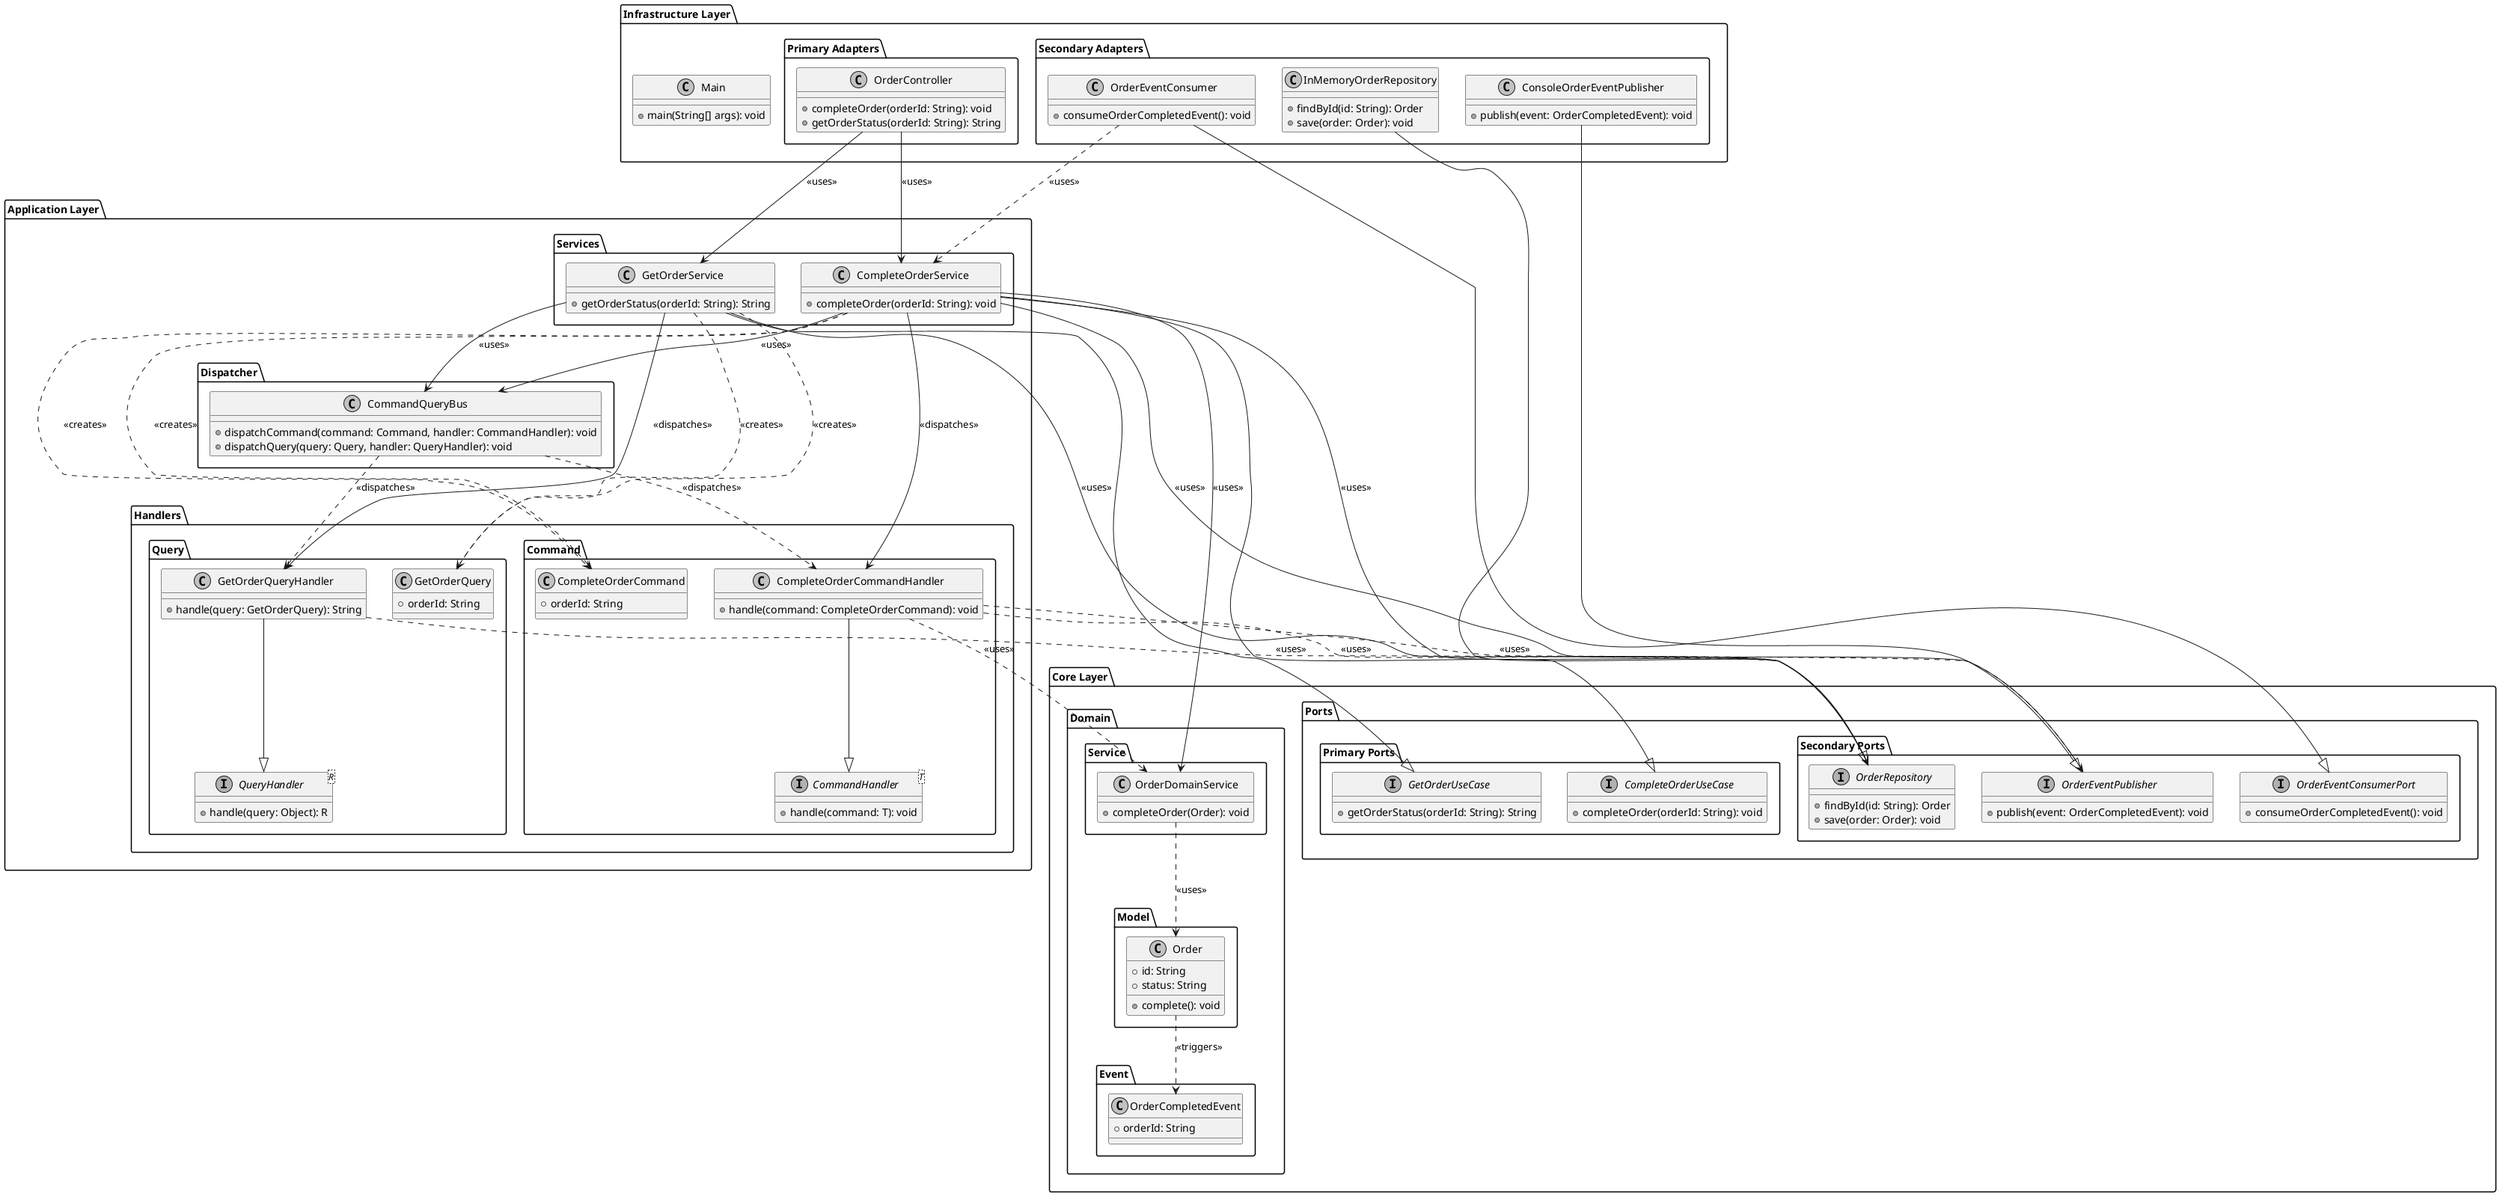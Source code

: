 @startuml
!define RECTANGLE(x, y, label) rectangle label as label <<Component>>

skinparam componentStyle rectangle
skinparam monochrome true

package "Core Layer" {
  package "Domain" {
        package "Model" {
            class Order {
              +id: String
              +status: String
              +complete(): void
            }
        }
        package "Event" {
            class OrderCompletedEvent {
             +orderId: String
            }
        }
         package "Service" {
            class OrderDomainService {
             +completeOrder(Order): void
            }
        }
  }

  package "Ports" {
    package "Primary Ports" {
      interface CompleteOrderUseCase {
        +completeOrder(orderId: String): void
      }
      interface GetOrderUseCase {
        +getOrderStatus(orderId: String): String
      }
    }
    package "Secondary Ports" {
      interface OrderRepository {
        +findById(id: String): Order
        +save(order: Order): void
      }
      interface OrderEventPublisher {
        +publish(event: OrderCompletedEvent): void
      }
      interface OrderEventConsumerPort {
        +consumeOrderCompletedEvent(): void
      }
    }
  }
}

package "Application Layer" {
    package "Services" {
        class CompleteOrderService {
          +completeOrder(orderId: String): void
        }
        class GetOrderService {
          +getOrderStatus(orderId: String): String
        }
        CompleteOrderService --|> CompleteOrderUseCase
        GetOrderService --|> GetOrderUseCase
    }

    package "Dispatcher" {
        class CommandQueryBus {
            +dispatchCommand(command: Command, handler: CommandHandler): void
            +dispatchQuery(query: Query, handler: QueryHandler): void
        }
    }

    package "Handlers" {
        package "Command" {
            interface CommandHandler<T> {
              +handle(command: T): void
            }
            class CompleteOrderCommand {
              +orderId: String
            }
            class CompleteOrderCommandHandler {
              +handle(command: CompleteOrderCommand): void
            }
            CompleteOrderCommandHandler --|> CommandHandler
            CompleteOrderService ..> CompleteOrderCommand : <<creates>>
        }
        package "Query" {
            interface QueryHandler<R> {
              +handle(query: Object): R
            }
            class GetOrderQuery {
              +orderId: String
            }
            class GetOrderQueryHandler {
              +handle(query: GetOrderQuery): String
            }
            GetOrderQueryHandler --|> QueryHandler
            GetOrderService ..> GetOrderQuery : <<creates>>
        }
    }
}

package "Infrastructure Layer" {
  package "Primary Adapters" {
    class OrderController {
      +completeOrder(orderId: String): void
      +getOrderStatus(orderId: String): String
    }
  }
  package "Secondary Adapters" {
    class InMemoryOrderRepository {
      +findById(id: String): Order
      +save(order: Order): void
    }
    class ConsoleOrderEventPublisher {
      +publish(event: OrderCompletedEvent): void
    }
    class OrderEventConsumer {
      +consumeOrderCompletedEvent(): void
    }
    OrderEventConsumer --|> OrderEventConsumerPort
  }
  class Main {
   +main(String[] args): void
  }
}

' Relationships
OrderController --> CompleteOrderService : <<uses>>
OrderController --> GetOrderService : <<uses>>

CompleteOrderService --> CommandQueryBus : <<uses>>
CompleteOrderService --> OrderRepository : <<uses>>
CompleteOrderService --> OrderEventPublisher : <<uses>>
CompleteOrderService --> OrderDomainService : <<uses>>
CompleteOrderService --> CompleteOrderCommandHandler : <<dispatches>>

GetOrderService --> CommandQueryBus : <<uses>>
GetOrderService --> OrderRepository : <<uses>>
GetOrderService --> GetOrderQueryHandler : <<dispatches>>

CommandQueryBus ..> CompleteOrderCommandHandler : <<dispatches>>
CommandQueryBus ..> GetOrderQueryHandler : <<dispatches>>

CompleteOrderCommandHandler ..> OrderRepository : <<uses>>
CompleteOrderCommandHandler ..> OrderDomainService : <<uses>>
CompleteOrderCommandHandler ..> OrderEventPublisher : <<uses>>

GetOrderQueryHandler ..> OrderRepository : <<uses>>

CompleteOrderService ..> CompleteOrderCommand : <<creates>>
GetOrderService ..> GetOrderQuery : <<creates>>

InMemoryOrderRepository --|> OrderRepository
ConsoleOrderEventPublisher --|> OrderEventPublisher
OrderEventConsumer ..> CompleteOrderService : <<uses>>

Order ..> OrderCompletedEvent : <<triggers>>
OrderDomainService ..> Order : <<uses>>

@enduml
